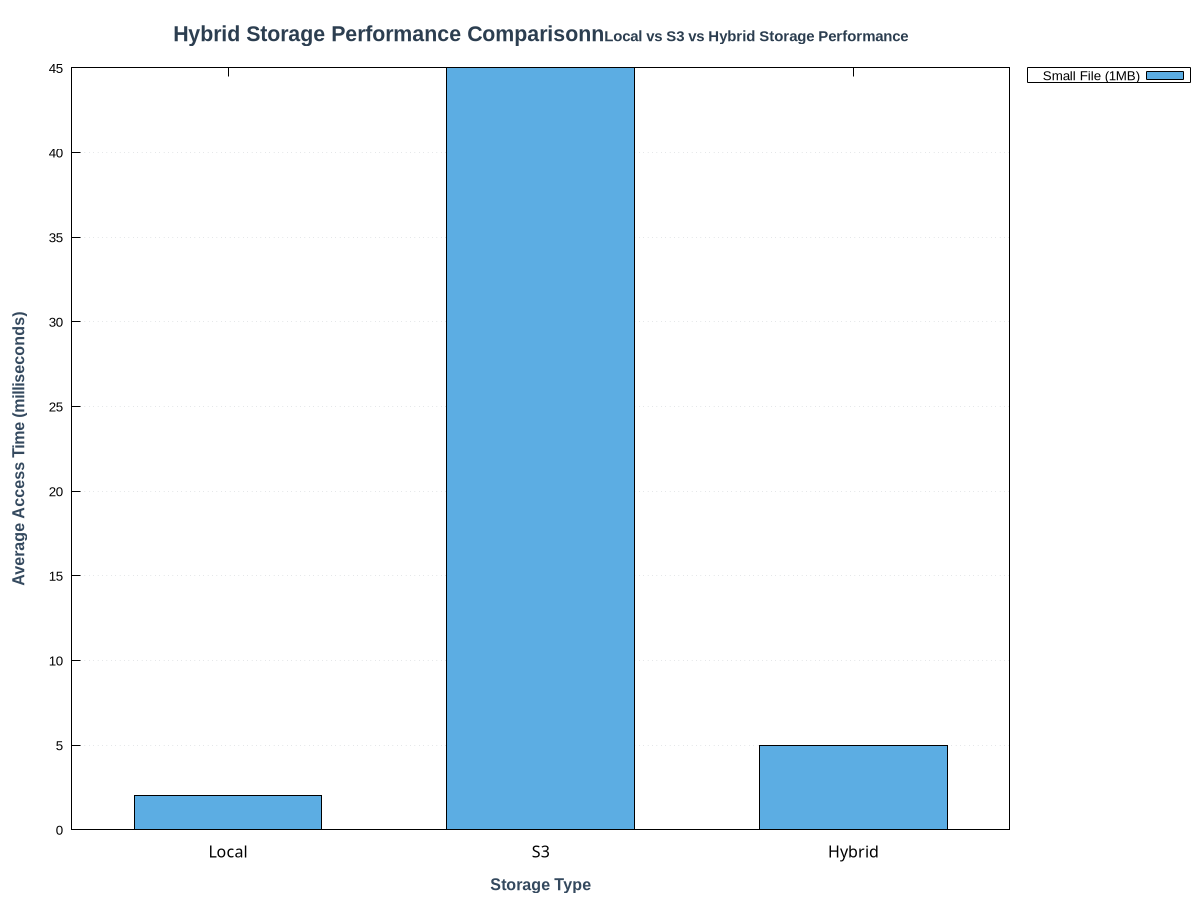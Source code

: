 set terminal pngcairo enhanced font 'Arial Bold,12' size 1000,650 background rgb "#f5f5f5"
set output 'plots/hybrid_storage_comparison.png'

set title "Hybrid Storage Performance Comparison\\n{/*0.7 Local vs S3 vs Hybrid Storage Performance}" font "Arial Bold,16" textcolor rgb "#2c3e50"

set xlabel "Storage Type" font "Arial Bold,12" textcolor rgb "#34495e"
set ylabel "Average Access Time (milliseconds)" font "Arial Bold,12" textcolor rgb "#34495e"

set ytics nomirror font "Arial,10"
set xtics ("Local" 0, "S3" 1, "Hybrid" 2)

set style fill solid 0.8 border -1
set boxwidth 0.6 relative
set grid ytics lw 1 lc rgb "#bdc3c7"

set key outside right top box font "Arial,10"

# Plot for small files (1MB)
plot '-' using 1:2 title 'Small File (1MB)' with boxes lc rgb "#3498db", \
     '' using 1:2:(sprintf("%.0f ms", $2)) with labels offset 0,1 font "Arial Bold,10" notitle
0 2
1 45
2 5
eod